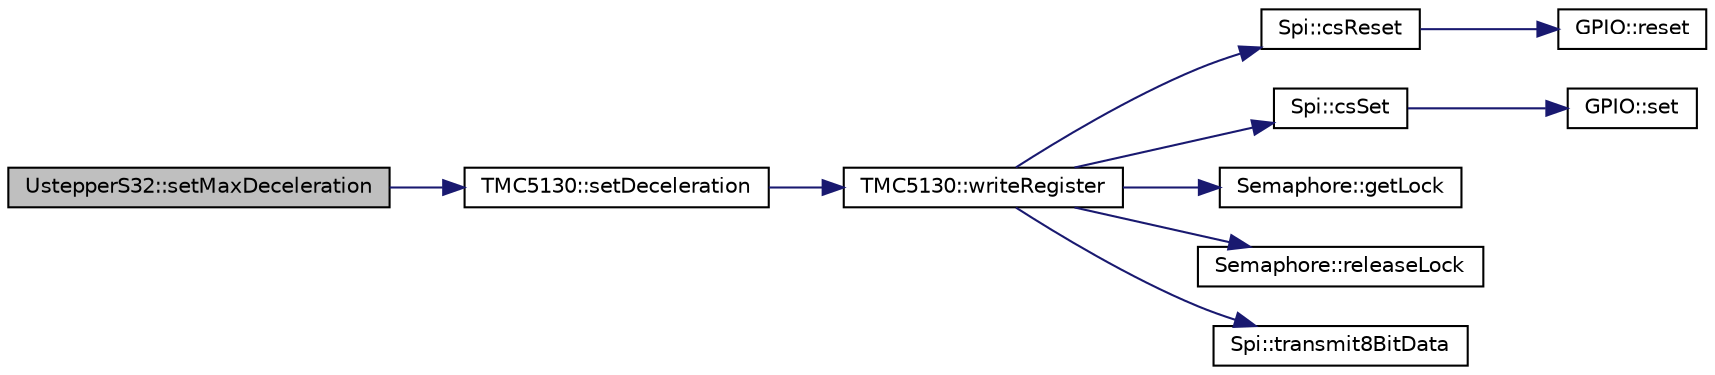 digraph "UstepperS32::setMaxDeceleration"
{
 // LATEX_PDF_SIZE
  edge [fontname="Helvetica",fontsize="10",labelfontname="Helvetica",labelfontsize="10"];
  node [fontname="Helvetica",fontsize="10",shape=record];
  rankdir="LR";
  Node1 [label="UstepperS32::setMaxDeceleration",height=0.2,width=0.4,color="black", fillcolor="grey75", style="filled", fontcolor="black",tooltip="Set the maximum deceleration of the stepper motor."];
  Node1 -> Node2 [color="midnightblue",fontsize="10",style="solid",fontname="Helvetica"];
  Node2 [label="TMC5130::setDeceleration",height=0.2,width=0.4,color="black", fillcolor="white", style="filled",URL="$classTMC5130.html#a610fb3af12d2511dd1dd2bac3a48bec0",tooltip="Set motor deceleration."];
  Node2 -> Node3 [color="midnightblue",fontsize="10",style="solid",fontname="Helvetica"];
  Node3 [label="TMC5130::writeRegister",height=0.2,width=0.4,color="black", fillcolor="white", style="filled",URL="$classTMC5130.html#aac757e7e7a63a1269783bd95aeb29aac",tooltip="Write a register of the motor driver."];
  Node3 -> Node4 [color="midnightblue",fontsize="10",style="solid",fontname="Helvetica"];
  Node4 [label="Spi::csReset",height=0.2,width=0.4,color="black", fillcolor="white", style="filled",URL="$classSpi.html#a3b471964739067a6906e57df98d78fe2",tooltip=" "];
  Node4 -> Node5 [color="midnightblue",fontsize="10",style="solid",fontname="Helvetica"];
  Node5 [label="GPIO::reset",height=0.2,width=0.4,color="black", fillcolor="white", style="filled",URL="$classGPIO.html#ac07b8ccefa9a990b153da9d7ebb7d7de",tooltip=" "];
  Node3 -> Node6 [color="midnightblue",fontsize="10",style="solid",fontname="Helvetica"];
  Node6 [label="Spi::csSet",height=0.2,width=0.4,color="black", fillcolor="white", style="filled",URL="$classSpi.html#ab9158600079479c20578394fcb9969de",tooltip=" "];
  Node6 -> Node7 [color="midnightblue",fontsize="10",style="solid",fontname="Helvetica"];
  Node7 [label="GPIO::set",height=0.2,width=0.4,color="black", fillcolor="white", style="filled",URL="$classGPIO.html#a73b95aed006181f6dc4fad393ba79d18",tooltip=" "];
  Node3 -> Node8 [color="midnightblue",fontsize="10",style="solid",fontname="Helvetica"];
  Node8 [label="Semaphore::getLock",height=0.2,width=0.4,color="black", fillcolor="white", style="filled",URL="$classSemaphore.html#ac8c9e668dc718e19dda74d247ef9a7a3",tooltip=" "];
  Node3 -> Node9 [color="midnightblue",fontsize="10",style="solid",fontname="Helvetica"];
  Node9 [label="Semaphore::releaseLock",height=0.2,width=0.4,color="black", fillcolor="white", style="filled",URL="$classSemaphore.html#ae562c7d568619eee1e52cde42ab5e3d1",tooltip=" "];
  Node3 -> Node10 [color="midnightblue",fontsize="10",style="solid",fontname="Helvetica"];
  Node10 [label="Spi::transmit8BitData",height=0.2,width=0.4,color="black", fillcolor="white", style="filled",URL="$classSpi.html#acc3687f52447566ac68dc63993bf2b75",tooltip=" "];
}
